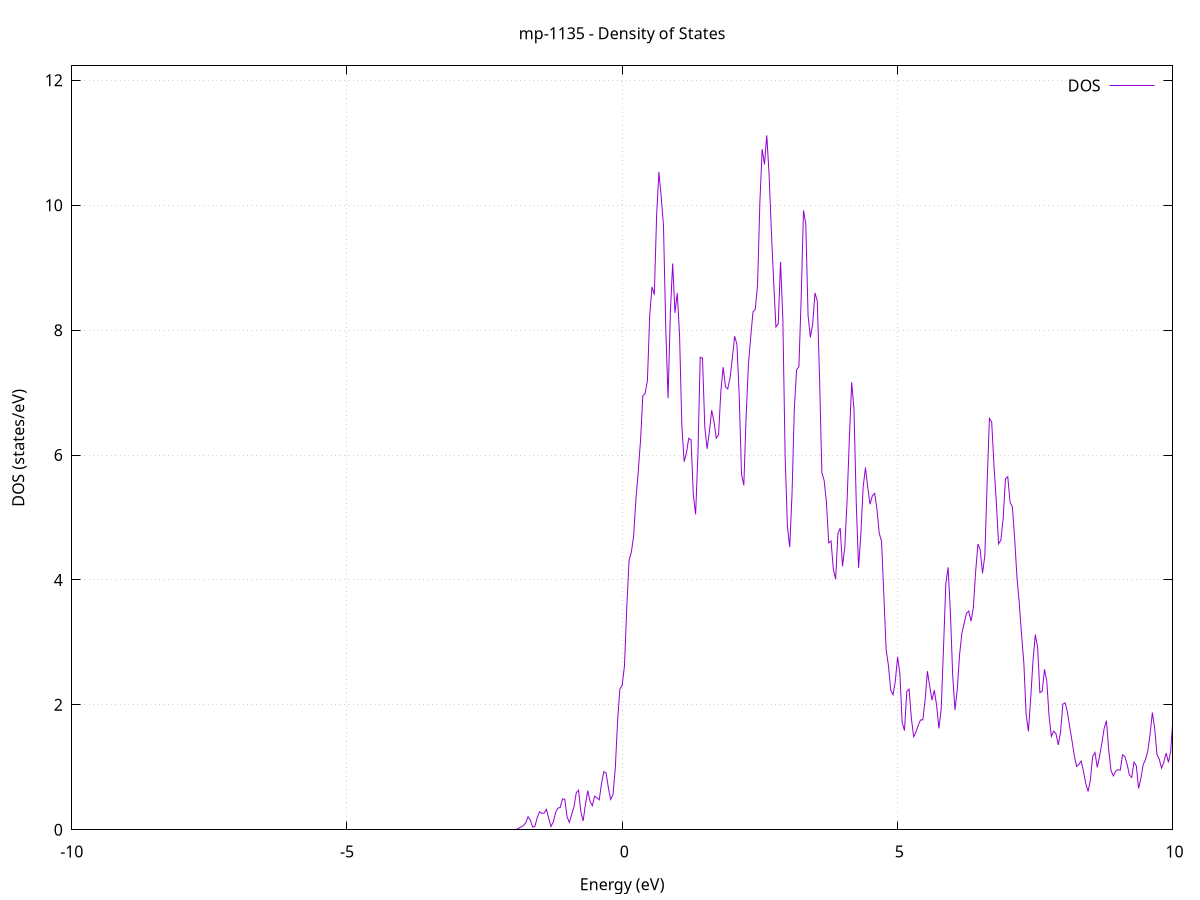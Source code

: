 set title 'mp-1135 - Density of States'
set xlabel 'Energy (eV)'
set ylabel 'DOS (states/eV)'
set grid
set xrange [-10:10]
set yrange [0:12.231]
set xzeroaxis lt -1
set terminal png size 800,600
set output 'mp-1135_dos_gnuplot.png'
plot '-' using 1:2 with lines title 'DOS'
-30.234800 0.000000
-30.193100 0.000000
-30.151400 0.000000
-30.109700 0.000000
-30.068000 0.000000
-30.026300 0.000000
-29.984600 0.000000
-29.942900 0.000000
-29.901200 0.000000
-29.859500 0.000000
-29.817800 0.000000
-29.776100 0.000000
-29.734400 0.000000
-29.692700 0.000000
-29.651000 0.000000
-29.609300 0.000000
-29.567600 0.000000
-29.525900 0.000000
-29.484200 0.000000
-29.442500 0.000000
-29.400800 0.000000
-29.359100 0.000000
-29.317400 0.000000
-29.275700 0.000000
-29.234000 0.000000
-29.192200 0.000000
-29.150500 0.000000
-29.108800 0.000000
-29.067100 0.000000
-29.025400 0.000000
-28.983700 0.000000
-28.942000 0.000000
-28.900300 0.000000
-28.858600 0.000000
-28.816900 0.000000
-28.775200 0.000000
-28.733500 0.000000
-28.691800 0.000000
-28.650100 0.000000
-28.608400 0.000000
-28.566700 0.000000
-28.525000 0.000000
-28.483300 0.000000
-28.441600 0.000000
-28.399900 0.000000
-28.358200 0.000000
-28.316500 0.000000
-28.274800 0.000000
-28.233100 0.000000
-28.191400 0.000000
-28.149700 0.000000
-28.107900 0.000000
-28.066200 0.000000
-28.024500 0.000000
-27.982800 0.000000
-27.941100 0.000000
-27.899400 0.000000
-27.857700 0.000000
-27.816000 0.000000
-27.774300 0.000000
-27.732600 0.000000
-27.690900 0.000000
-27.649200 0.000000
-27.607500 0.000000
-27.565800 0.000000
-27.524100 0.000000
-27.482400 0.000000
-27.440700 0.000000
-27.399000 0.000000
-27.357300 0.000000
-27.315600 0.000000
-27.273900 0.000000
-27.232200 0.000000
-27.190500 0.000000
-27.148800 0.000000
-27.107100 0.000000
-27.065300 0.000000
-27.023600 0.000000
-26.981900 0.000000
-26.940200 0.000000
-26.898500 0.000000
-26.856800 0.000000
-26.815100 0.000000
-26.773400 0.000000
-26.731700 0.000000
-26.690000 0.000000
-26.648300 0.000000
-26.606600 0.000000
-26.564900 0.005600
-26.523200 0.305300
-26.481500 4.961000
-26.439800 25.681700
-26.398100 48.224900
-26.356400 41.870800
-26.314700 19.056600
-26.273000 3.552300
-26.231300 0.209600
-26.189600 0.003500
-26.147900 0.000000
-26.106200 0.000000
-26.064500 0.000000
-26.022700 0.000000
-25.981000 0.000000
-25.939300 0.000000
-25.897600 0.000000
-25.855900 0.000000
-25.814200 0.000000
-25.772500 0.000000
-25.730800 0.000000
-25.689100 0.000000
-25.647400 0.000000
-25.605700 0.000000
-25.564000 0.000000
-25.522300 0.000000
-25.480600 0.000000
-25.438900 0.000000
-25.397200 0.000000
-25.355500 0.000000
-25.313800 0.000000
-25.272100 0.000000
-25.230400 0.000000
-25.188700 0.000000
-25.147000 0.000000
-25.105300 0.000000
-25.063600 0.000000
-25.021900 0.000000
-24.980200 0.000000
-24.938400 0.000000
-24.896700 0.000000
-24.855000 0.000000
-24.813300 0.000000
-24.771600 0.000000
-24.729900 0.000000
-24.688200 0.000000
-24.646500 0.000000
-24.604800 0.000000
-24.563100 0.000000
-24.521400 0.000000
-24.479700 0.000000
-24.438000 0.000000
-24.396300 0.000000
-24.354600 0.000000
-24.312900 0.000000
-24.271200 0.000000
-24.229500 0.000000
-24.187800 0.000000
-24.146100 0.000000
-24.104400 0.000000
-24.062700 0.000000
-24.021000 0.000000
-23.979300 0.000000
-23.937600 0.000000
-23.895800 0.000000
-23.854100 0.000000
-23.812400 0.000000
-23.770700 0.000000
-23.729000 0.000000
-23.687300 0.000000
-23.645600 0.000000
-23.603900 0.000000
-23.562200 0.000000
-23.520500 0.000000
-23.478800 0.000000
-23.437100 0.000000
-23.395400 0.000000
-23.353700 0.000000
-23.312000 0.000000
-23.270300 0.000000
-23.228600 0.000000
-23.186900 0.000000
-23.145200 0.000000
-23.103500 0.000000
-23.061800 0.000000
-23.020100 0.000000
-22.978400 0.000000
-22.936700 0.000000
-22.895000 0.000000
-22.853200 0.000000
-22.811500 0.000000
-22.769800 0.000000
-22.728100 0.000000
-22.686400 0.000000
-22.644700 0.000000
-22.603000 0.000000
-22.561300 0.000000
-22.519600 0.000000
-22.477900 0.000000
-22.436200 0.000000
-22.394500 0.000000
-22.352800 0.000000
-22.311100 0.000000
-22.269400 0.000000
-22.227700 0.000000
-22.186000 0.000000
-22.144300 0.000000
-22.102600 0.000000
-22.060900 0.000000
-22.019200 0.000000
-21.977500 0.000000
-21.935800 0.000000
-21.894100 0.000000
-21.852400 0.000000
-21.810700 0.000000
-21.768900 0.000000
-21.727200 0.000000
-21.685500 0.000000
-21.643800 0.000000
-21.602100 0.000000
-21.560400 0.000000
-21.518700 0.000000
-21.477000 0.000000
-21.435300 0.000000
-21.393600 0.000000
-21.351900 0.000000
-21.310200 0.000000
-21.268500 0.000000
-21.226800 0.000000
-21.185100 0.000000
-21.143400 0.000000
-21.101700 0.000000
-21.060000 0.000000
-21.018300 0.000000
-20.976600 0.000000
-20.934900 0.000000
-20.893200 0.000000
-20.851500 0.000000
-20.809800 0.000000
-20.768100 0.000000
-20.726300 0.000000
-20.684600 0.000000
-20.642900 0.000000
-20.601200 0.000000
-20.559500 0.000000
-20.517800 0.000000
-20.476100 0.000000
-20.434400 0.000000
-20.392700 0.000000
-20.351000 0.000000
-20.309300 0.000000
-20.267600 0.000000
-20.225900 0.000000
-20.184200 0.000000
-20.142500 0.000000
-20.100800 0.000000
-20.059100 0.000000
-20.017400 0.000000
-19.975700 0.000000
-19.934000 0.000000
-19.892300 0.000000
-19.850600 0.000000
-19.808900 0.000000
-19.767200 0.000000
-19.725500 0.000000
-19.683700 0.000000
-19.642000 0.000000
-19.600300 0.000000
-19.558600 0.000000
-19.516900 0.000000
-19.475200 0.000000
-19.433500 0.000000
-19.391800 0.000000
-19.350100 0.000000
-19.308400 0.000000
-19.266700 0.000000
-19.225000 0.000000
-19.183300 0.000000
-19.141600 0.000000
-19.099900 0.000000
-19.058200 0.000000
-19.016500 0.000000
-18.974800 0.000000
-18.933100 0.000000
-18.891400 0.000000
-18.849700 0.000000
-18.808000 0.000000
-18.766300 0.000000
-18.724600 0.000000
-18.682900 0.000000
-18.641200 0.000000
-18.599400 0.000000
-18.557700 0.000000
-18.516000 0.000000
-18.474300 0.000000
-18.432600 0.000000
-18.390900 0.000000
-18.349200 0.000000
-18.307500 0.000000
-18.265800 0.000000
-18.224100 0.000000
-18.182400 0.000000
-18.140700 0.000000
-18.099000 0.000000
-18.057300 0.000000
-18.015600 0.000000
-17.973900 0.000000
-17.932200 0.000000
-17.890500 0.000000
-17.848800 0.000000
-17.807100 0.000000
-17.765400 0.000000
-17.723700 0.000000
-17.682000 0.000000
-17.640300 0.000000
-17.598600 0.000000
-17.556800 0.000000
-17.515100 0.000000
-17.473400 0.000000
-17.431700 0.000000
-17.390000 0.000000
-17.348300 0.000000
-17.306600 0.000000
-17.264900 0.000000
-17.223200 0.000000
-17.181500 0.000000
-17.139800 0.000000
-17.098100 0.000000
-17.056400 0.000000
-17.014700 0.000000
-16.973000 0.000000
-16.931300 0.000000
-16.889600 0.000000
-16.847900 0.000000
-16.806200 0.000000
-16.764500 0.000000
-16.722800 0.000000
-16.681100 0.000000
-16.639400 0.000000
-16.597700 0.000000
-16.556000 0.000000
-16.514200 0.000000
-16.472500 0.000000
-16.430800 0.000000
-16.389100 0.000000
-16.347400 0.000000
-16.305700 0.000000
-16.264000 0.000000
-16.222300 0.000000
-16.180600 0.000000
-16.138900 0.000000
-16.097200 0.000000
-16.055500 0.000000
-16.013800 0.000000
-15.972100 0.000000
-15.930400 0.000000
-15.888700 0.000000
-15.847000 0.000000
-15.805300 0.000000
-15.763600 0.000000
-15.721900 0.000000
-15.680200 0.000000
-15.638500 0.000000
-15.596800 0.000000
-15.555100 0.000000
-15.513400 0.000000
-15.471700 0.000000
-15.429900 0.000000
-15.388200 0.000000
-15.346500 0.000000
-15.304800 0.000000
-15.263100 0.000000
-15.221400 0.000000
-15.179700 0.000000
-15.138000 0.000000
-15.096300 0.000000
-15.054600 0.000000
-15.012900 0.000000
-14.971200 0.000000
-14.929500 0.000000
-14.887800 0.000000
-14.846100 0.000000
-14.804400 0.000000
-14.762700 0.000000
-14.721000 0.000000
-14.679300 0.000000
-14.637600 0.000000
-14.595900 0.000000
-14.554200 0.000000
-14.512500 0.000000
-14.470800 0.000000
-14.429100 0.000000
-14.387300 0.000000
-14.345600 0.000000
-14.303900 0.000000
-14.262200 0.000000
-14.220500 0.000000
-14.178800 0.000000
-14.137100 0.000000
-14.095400 0.000000
-14.053700 0.000000
-14.012000 0.000000
-13.970300 0.000000
-13.928600 0.000000
-13.886900 0.000000
-13.845200 0.000000
-13.803500 0.000000
-13.761800 0.000000
-13.720100 0.000000
-13.678400 0.000000
-13.636700 0.000000
-13.595000 0.000000
-13.553300 0.000000
-13.511600 0.000000
-13.469900 0.000000
-13.428200 0.000000
-13.386500 0.000000
-13.344800 0.000000
-13.303000 0.000000
-13.261300 0.000000
-13.219600 0.000000
-13.177900 0.000000
-13.136200 0.000000
-13.094500 0.000000
-13.052800 0.000000
-13.011100 0.000000
-12.969400 0.000000
-12.927700 0.000000
-12.886000 0.000000
-12.844300 0.000000
-12.802600 0.000000
-12.760900 0.000000
-12.719200 0.000000
-12.677500 0.000000
-12.635800 0.000000
-12.594100 0.000000
-12.552400 0.000000
-12.510700 0.000000
-12.469000 0.000000
-12.427300 0.000000
-12.385600 0.000000
-12.343900 0.000000
-12.302200 0.000000
-12.260400 0.000000
-12.218700 0.000000
-12.177000 0.000000
-12.135300 0.000000
-12.093600 0.000000
-12.051900 0.000000
-12.010200 0.000000
-11.968500 0.000000
-11.926800 0.000000
-11.885100 0.000000
-11.843400 0.000000
-11.801700 0.000000
-11.760000 0.000000
-11.718300 0.000000
-11.676600 0.000000
-11.634900 0.000000
-11.593200 0.000000
-11.551500 0.000000
-11.509800 0.000000
-11.468100 0.000000
-11.426400 0.000000
-11.384700 0.000000
-11.343000 0.000000
-11.301300 0.000000
-11.259600 0.000000
-11.217800 0.000000
-11.176100 0.000000
-11.134400 0.000000
-11.092700 0.000000
-11.051000 0.000000
-11.009300 0.000000
-10.967600 0.000000
-10.925900 0.000000
-10.884200 0.000000
-10.842500 0.000000
-10.800800 0.000000
-10.759100 0.000000
-10.717400 0.000000
-10.675700 0.000000
-10.634000 0.000000
-10.592300 0.000000
-10.550600 0.000000
-10.508900 0.000000
-10.467200 0.000000
-10.425500 0.000000
-10.383800 0.000000
-10.342100 0.000000
-10.300400 0.000000
-10.258700 0.000000
-10.217000 0.000000
-10.175300 0.000000
-10.133500 0.000000
-10.091800 0.000000
-10.050100 0.000000
-10.008400 0.000000
-9.966700 0.000000
-9.925000 0.000000
-9.883300 0.000000
-9.841600 0.000000
-9.799900 0.000000
-9.758200 0.000000
-9.716500 0.000000
-9.674800 0.000000
-9.633100 0.000000
-9.591400 0.000000
-9.549700 0.000000
-9.508000 0.000000
-9.466300 0.000000
-9.424600 0.000000
-9.382900 0.000000
-9.341200 0.000000
-9.299500 0.000000
-9.257800 0.000000
-9.216100 0.000000
-9.174400 0.000000
-9.132700 0.000000
-9.090900 0.000000
-9.049200 0.000000
-9.007500 0.000000
-8.965800 0.000000
-8.924100 0.000000
-8.882400 0.000000
-8.840700 0.000000
-8.799000 0.000000
-8.757300 0.000000
-8.715600 0.000000
-8.673900 0.000000
-8.632200 0.000000
-8.590500 0.000000
-8.548800 0.000000
-8.507100 0.000000
-8.465400 0.000000
-8.423700 0.000000
-8.382000 0.000000
-8.340300 0.000000
-8.298600 0.000000
-8.256900 0.000000
-8.215200 0.000000
-8.173500 0.000000
-8.131800 0.000000
-8.090100 0.000000
-8.048300 0.000000
-8.006600 0.000000
-7.964900 0.000000
-7.923200 0.000000
-7.881500 0.000000
-7.839800 0.000000
-7.798100 0.000000
-7.756400 0.000000
-7.714700 0.000000
-7.673000 0.000000
-7.631300 0.000000
-7.589600 0.000000
-7.547900 0.000000
-7.506200 0.000000
-7.464500 0.000000
-7.422800 0.000000
-7.381100 0.000000
-7.339400 0.000000
-7.297700 0.000000
-7.256000 0.000000
-7.214300 0.000000
-7.172600 0.000000
-7.130900 0.000000
-7.089200 0.000000
-7.047500 0.000000
-7.005800 0.000000
-6.964000 0.000000
-6.922300 0.000000
-6.880600 0.000000
-6.838900 0.000000
-6.797200 0.000000
-6.755500 0.000000
-6.713800 0.000000
-6.672100 0.000000
-6.630400 0.000000
-6.588700 0.000000
-6.547000 0.000000
-6.505300 0.000000
-6.463600 0.000000
-6.421900 0.000000
-6.380200 0.000000
-6.338500 0.000000
-6.296800 0.000000
-6.255100 0.000000
-6.213400 0.000000
-6.171700 0.000000
-6.130000 0.000000
-6.088300 0.000000
-6.046600 0.000000
-6.004900 0.000000
-5.963200 0.000000
-5.921400 0.000000
-5.879700 0.000000
-5.838000 0.000000
-5.796300 0.000000
-5.754600 0.000000
-5.712900 0.000000
-5.671200 0.000000
-5.629500 0.000000
-5.587800 0.000000
-5.546100 0.000000
-5.504400 0.000000
-5.462700 0.000000
-5.421000 0.000000
-5.379300 0.000000
-5.337600 0.000000
-5.295900 0.000000
-5.254200 0.000000
-5.212500 0.000000
-5.170800 0.000000
-5.129100 0.000000
-5.087400 0.000000
-5.045700 0.000000
-5.004000 0.000000
-4.962300 0.000000
-4.920600 0.000000
-4.878800 0.000000
-4.837100 0.000000
-4.795400 0.000000
-4.753700 0.000000
-4.712000 0.000000
-4.670300 0.000000
-4.628600 0.000000
-4.586900 0.000000
-4.545200 0.000000
-4.503500 0.000000
-4.461800 0.000000
-4.420100 0.000000
-4.378400 0.000000
-4.336700 0.000000
-4.295000 0.000000
-4.253300 0.000000
-4.211600 0.000000
-4.169900 0.000000
-4.128200 0.000000
-4.086500 0.000000
-4.044800 0.000000
-4.003100 0.000000
-3.961400 0.000000
-3.919700 0.000000
-3.878000 0.000000
-3.836300 0.000000
-3.794500 0.000000
-3.752800 0.000000
-3.711100 0.000000
-3.669400 0.000000
-3.627700 0.000000
-3.586000 0.000000
-3.544300 0.000000
-3.502600 0.000000
-3.460900 0.000000
-3.419200 0.000000
-3.377500 0.000000
-3.335800 0.000000
-3.294100 0.000000
-3.252400 0.000000
-3.210700 0.000000
-3.169000 0.000000
-3.127300 0.000000
-3.085600 0.000000
-3.043900 0.000000
-3.002200 0.000000
-2.960500 0.000000
-2.918800 0.000000
-2.877100 0.000000
-2.835400 0.000000
-2.793700 0.000000
-2.751900 0.000000
-2.710200 0.000000
-2.668500 0.000000
-2.626800 0.000000
-2.585100 0.000000
-2.543400 0.000000
-2.501700 0.000000
-2.460000 0.000000
-2.418300 0.000000
-2.376600 0.000000
-2.334900 0.000000
-2.293200 0.000000
-2.251500 0.000000
-2.209800 0.000000
-2.168100 0.000000
-2.126400 0.000000
-2.084700 0.000000
-2.043000 0.000000
-2.001300 0.000000
-1.959600 0.000700
-1.917900 0.007300
-1.876200 0.026300
-1.834500 0.046800
-1.792800 0.066400
-1.751100 0.114700
-1.709400 0.208400
-1.667600 0.155100
-1.625900 0.042500
-1.584200 0.057500
-1.542500 0.195800
-1.500800 0.288200
-1.459100 0.264400
-1.417400 0.266300
-1.375700 0.327900
-1.334000 0.177600
-1.292300 0.053000
-1.250600 0.127400
-1.208900 0.277700
-1.167200 0.346800
-1.125500 0.356500
-1.083800 0.495800
-1.042100 0.488500
-1.000400 0.203800
-0.958700 0.119400
-0.917000 0.246400
-0.875300 0.368600
-0.833600 0.591400
-0.791900 0.633700
-0.750200 0.289900
-0.708500 0.141400
-0.666800 0.407700
-0.625000 0.627500
-0.583300 0.454700
-0.541600 0.385100
-0.499900 0.538000
-0.458200 0.512300
-0.416500 0.479400
-0.374800 0.738800
-0.333100 0.929000
-0.291400 0.908200
-0.249700 0.668900
-0.208000 0.485400
-0.166300 0.559800
-0.124600 0.984700
-0.082900 1.739600
-0.041200 2.254800
0.000500 2.314900
0.042200 2.622200
0.083900 3.556000
0.125600 4.314300
0.167300 4.446000
0.209000 4.705900
0.250700 5.299800
0.292400 5.734600
0.334100 6.233500
0.375800 6.948700
0.417600 6.985900
0.459300 7.192000
0.501000 8.235600
0.542700 8.693200
0.584400 8.566000
0.626100 9.825800
0.667800 10.534800
0.709500 10.136900
0.751200 9.671200
0.792900 8.017700
0.834600 6.908200
0.876300 8.295600
0.918000 9.066900
0.959700 8.276200
1.001400 8.594700
1.043100 7.925900
1.084800 6.470600
1.126500 5.894300
1.168200 6.034100
1.209900 6.268500
1.251600 6.244600
1.293300 5.360000
1.335000 5.051300
1.376700 6.006500
1.418400 7.565600
1.460100 7.549500
1.501900 6.447800
1.543600 6.098800
1.585300 6.374500
1.627000 6.717400
1.668700 6.535500
1.710400 6.269500
1.752100 6.325500
1.793800 7.025600
1.835500 7.407600
1.877200 7.094200
1.918900 7.058300
1.960600 7.234900
2.002300 7.550200
2.044000 7.903000
2.085700 7.772300
2.127400 6.948000
2.169100 5.691100
2.210800 5.515500
2.252500 6.612300
2.294200 7.443500
2.335900 7.887200
2.377600 8.292500
2.419300 8.334500
2.461000 8.735600
2.502700 10.046500
2.544500 10.897300
2.586200 10.653600
2.627900 11.118800
2.669600 10.494500
2.711300 9.585000
2.753000 8.769500
2.794700 8.051100
2.836400 8.101600
2.878100 9.091300
2.919800 8.186300
2.961500 5.973400
3.003200 4.861700
3.044900 4.524800
3.086600 5.372000
3.128300 6.736700
3.170000 7.366700
3.211700 7.412900
3.253400 8.523200
3.295100 9.916300
3.336800 9.701000
3.378500 8.230200
3.420200 7.884800
3.461900 8.094400
3.503600 8.595700
3.545300 8.467500
3.587100 7.231700
3.628800 5.717500
3.670500 5.592500
3.712200 5.238600
3.753900 4.592900
3.795600 4.623700
3.837300 4.172100
3.879000 4.010500
3.920700 4.745300
3.962400 4.829200
4.004100 4.218200
4.045800 4.526200
4.087500 5.277600
4.129200 6.282500
4.170900 7.165900
4.212600 6.724500
4.254300 5.217500
4.296000 4.195000
4.337700 4.739900
4.379400 5.490100
4.421100 5.798300
4.462800 5.478300
4.504500 5.211900
4.546200 5.347600
4.587900 5.386700
4.629600 5.134500
4.671400 4.747500
4.713100 4.619600
4.754800 3.765900
4.796500 2.882600
4.838200 2.631300
4.879900 2.234600
4.921600 2.161600
4.963300 2.374800
5.005000 2.768000
5.046700 2.491200
5.088400 1.714600
5.130100 1.588500
5.171800 2.217200
5.213500 2.252800
5.255200 1.786000
5.296900 1.490600
5.338600 1.566300
5.380300 1.675100
5.422000 1.758800
5.463700 1.760000
5.505400 2.083300
5.547100 2.539300
5.588800 2.294700
5.630500 2.076200
5.672200 2.234600
5.714000 1.992800
5.755700 1.624200
5.797400 1.934600
5.839100 2.898000
5.880800 3.942000
5.922500 4.201100
5.964200 3.483200
6.005900 2.479000
6.047600 1.918700
6.089300 2.246300
6.131000 2.800700
6.172700 3.145500
6.214400 3.303300
6.256100 3.465400
6.297800 3.502300
6.339500 3.338600
6.381200 3.555600
6.422900 4.129000
6.464600 4.575300
6.506300 4.483500
6.548000 4.108400
6.589700 4.388500
6.631400 5.530200
6.673100 6.586300
6.714800 6.527500
6.756600 5.827700
6.798300 5.253600
6.840000 4.576400
6.881700 4.640400
6.923400 4.990500
6.965100 5.620100
7.006800 5.653300
7.048500 5.246500
7.090200 5.170900
7.131900 4.662200
7.173600 4.047500
7.215300 3.631800
7.257000 3.125300
7.298700 2.676200
7.340400 1.851900
7.382100 1.574400
7.423800 2.111800
7.465500 2.706400
7.507200 3.124100
7.548900 2.925200
7.590600 2.195100
7.632300 2.219600
7.674000 2.568600
7.715700 2.381600
7.757400 1.817900
7.799100 1.496600
7.840900 1.578900
7.882600 1.538300
7.924300 1.358600
7.966000 1.563400
8.007700 2.011400
8.049400 2.031800
8.091100 1.880100
8.132800 1.641400
8.174500 1.421900
8.216200 1.184300
8.257900 1.013100
8.299600 1.047700
8.341300 1.101200
8.383000 0.935500
8.424700 0.736200
8.466400 0.613600
8.508100 0.800600
8.549800 1.176300
8.591500 1.236000
8.633200 0.998400
8.674900 1.179000
8.716600 1.389200
8.758300 1.623400
8.800000 1.746800
8.841700 1.269600
8.883500 0.947300
8.925200 0.862400
8.966900 0.939200
9.008600 0.961000
9.050300 0.953500
9.092000 1.199500
9.133700 1.173400
9.175400 1.048500
9.217100 0.876400
9.258800 0.839400
9.300500 1.083300
9.342200 1.025900
9.383900 0.662200
9.425600 0.822300
9.467300 1.043500
9.509000 1.123600
9.550700 1.258200
9.592400 1.527700
9.634100 1.877200
9.675800 1.626800
9.717500 1.205600
9.759200 1.131500
9.800900 0.986400
9.842600 1.081700
9.884300 1.228300
9.926100 1.079500
9.967800 1.265200
10.009500 1.805900
10.051200 1.714100
10.092900 1.522000
10.134600 1.623000
10.176300 1.301500
10.218000 1.133100
10.259700 1.171500
10.301400 0.984300
10.343100 0.781000
10.384800 1.084300
10.426500 1.085500
10.468200 0.762000
10.509900 0.732800
10.551600 0.638400
10.593300 0.598100
10.635000 0.481500
10.676700 0.408600
10.718400 0.806700
10.760100 1.277000
10.801800 0.883400
10.843500 0.357900
10.885200 0.352400
10.926900 0.662700
10.968600 0.731900
11.010400 0.580700
11.052100 0.684900
11.093800 0.874200
11.135500 0.695300
11.177200 0.505200
11.218900 0.469100
11.260600 0.423100
11.302300 0.251300
11.344000 0.389200
11.385700 0.798800
11.427400 0.728300
11.469100 0.448800
11.510800 0.666000
11.552500 0.891600
11.594200 0.579600
11.635900 0.465400
11.677600 0.654600
11.719300 0.656000
11.761000 0.685600
11.802700 1.007400
11.844400 1.424000
11.886100 1.596500
11.927800 1.305700
11.969500 0.958700
12.011200 0.871300
12.053000 0.671200
12.094700 0.546600
12.136400 0.361400
12.178100 0.299400
12.219800 0.387700
12.261500 0.365500
12.303200 0.475300
12.344900 0.743700
12.386600 1.241900
12.428300 1.718900
12.470000 1.386200
12.511700 0.634500
12.553400 0.444900
12.595100 0.471300
12.636800 0.280800
12.678500 0.193700
12.720200 0.255000
12.761900 0.275500
12.803600 0.524400
12.845300 0.721500
12.887000 0.481700
12.928700 0.376800
12.970400 0.667200
13.012100 0.861500
13.053800 1.070300
13.095500 1.728000
13.137300 2.222800
13.179000 1.894100
13.220700 1.574000
13.262400 1.544300
13.304100 2.130500
13.345800 2.471900
13.387500 1.936000
13.429200 1.547500
13.470900 1.509300
13.512600 2.091900
13.554300 2.641100
13.596000 2.406100
13.637700 1.525800
13.679400 1.175700
13.721100 1.488200
13.762800 1.517100
13.804500 1.432200
13.846200 1.678500
13.887900 1.764800
13.929600 1.513900
13.971300 1.328700
14.013000 1.256700
14.054700 1.056100
14.096400 0.869000
14.138100 1.049300
14.179900 1.666100
14.221600 1.952600
14.263300 1.652000
14.305000 1.118200
14.346700 0.761600
14.388400 0.816300
14.430100 1.346400
14.471800 1.757100
14.513500 1.628800
14.555200 1.417400
14.596900 1.614100
14.638600 1.729700
14.680300 1.537000
14.722000 1.611900
14.763700 1.307500
14.805400 1.011100
14.847100 1.149600
14.888800 1.304000
14.930500 1.181000
14.972200 0.946200
15.013900 1.035900
15.055600 1.084800
15.097300 0.832400
15.139000 0.895900
15.180700 1.487700
15.222500 1.678000
15.264200 1.516200
15.305900 1.251700
15.347600 0.955300
15.389300 0.894800
15.431000 0.745700
15.472700 0.949800
15.514400 1.528000
15.556100 1.876500
15.597800 2.058100
15.639500 2.181300
15.681200 2.020500
15.722900 1.633300
15.764600 1.239400
15.806300 1.646400
15.848000 1.923000
15.889700 1.219500
15.931400 0.963500
15.973100 1.541200
16.014800 2.013900
16.056500 1.936500
16.098200 1.746100
16.139900 1.845900
16.181600 1.706800
16.223300 1.313000
16.265000 1.086500
16.306800 1.302300
16.348500 1.456800
16.390200 1.397900
16.431900 1.637600
16.473600 1.980800
16.515300 1.750700
16.557000 1.389300
16.598700 1.536200
16.640400 1.869600
16.682100 2.225900
16.723800 2.274100
16.765500 2.129600
16.807200 2.300100
16.848900 2.093100
16.890600 2.011100
16.932300 2.370900
16.974000 1.914600
17.015700 1.463600
17.057400 1.601100
17.099100 1.647000
17.140800 1.873600
17.182500 2.003000
17.224200 2.200000
17.265900 2.430800
17.307600 1.976000
17.349400 1.750400
17.391100 1.632900
17.432800 1.419700
17.474500 1.804800
17.516200 2.140800
17.557900 1.674000
17.599600 1.364800
17.641300 1.403800
17.683000 1.674800
17.724700 2.096100
17.766400 2.376100
17.808100 2.774700
17.849800 2.249000
17.891500 1.481800
17.933200 1.198000
17.974900 1.268800
18.016600 1.497500
18.058300 2.044500
18.100000 2.551200
18.141700 2.264300
18.183400 1.961600
18.225100 1.966200
18.266800 1.807400
18.308500 1.389500
18.350200 1.341800
18.392000 1.746300
18.433700 1.902900
18.475400 1.984400
18.517100 2.434900
18.558800 2.633900
18.600500 2.556300
18.642200 2.509300
18.683900 2.587800
18.725600 2.922500
18.767300 2.966600
18.809000 2.889000
18.850700 2.901800
18.892400 2.797700
18.934100 2.815200
18.975800 2.954700
19.017500 2.700400
19.059200 2.371100
19.100900 2.609300
19.142600 2.865900
19.184300 2.271500
19.226000 1.642600
19.267700 1.676600
19.309400 1.419900
19.351100 1.146000
19.392800 1.012100
19.434500 0.831300
19.476300 1.280300
19.518000 2.042700
19.559700 2.288900
19.601400 2.309600
19.643100 2.527000
19.684800 2.787300
19.726500 2.699100
19.768200 2.477000
19.809900 2.434100
19.851600 2.437600
19.893300 2.169000
19.935000 2.325900
19.976700 2.950000
20.018400 3.112600
20.060100 2.893300
20.101800 2.900400
20.143500 2.585100
20.185200 2.144700
20.226900 2.113700
20.268600 2.455500
20.310300 2.354600
20.352000 2.168900
20.393700 2.102000
20.435400 1.823100
20.477100 1.553400
20.518900 1.518800
20.560600 1.214300
20.602300 0.945200
20.644000 1.671000
20.685700 2.002900
20.727400 1.492300
20.769100 1.766300
20.810800 2.264400
20.852500 2.468400
20.894200 2.705700
20.935900 2.813000
20.977600 2.871400
21.019300 2.941900
21.061000 2.403900
21.102700 1.877100
21.144400 2.266800
21.186100 2.802000
21.227800 3.113700
21.269500 3.663400
21.311200 3.601500
21.352900 2.588900
21.394600 2.456700
21.436300 3.095700
21.478000 2.863800
21.519700 2.309200
21.561500 2.660200
21.603200 3.606000
21.644900 4.051600
21.686600 3.573300
21.728300 3.285100
21.770000 2.968700
21.811700 2.768000
21.853400 2.615800
21.895100 2.041900
21.936800 1.888800
21.978500 1.994100
22.020200 2.061000
22.061900 2.163000
22.103600 2.480200
22.145300 2.892200
22.187000 2.881900
22.228700 2.286100
22.270400 2.230300
22.312100 2.950800
22.353800 2.758700
22.395500 2.234200
22.437200 2.184800
22.478900 2.370500
22.520600 2.523000
22.562300 2.261600
22.604000 2.117700
22.645800 2.401400
22.687500 2.772300
22.729200 2.741200
22.770900 2.498900
22.812600 2.275700
22.854300 2.276800
22.896000 2.208900
22.937700 2.496800
22.979400 3.196800
23.021100 3.509100
23.062800 2.951900
23.104500 2.138500
23.146200 1.741700
23.187900 1.982700
23.229600 2.476000
23.271300 2.233100
23.313000 1.773000
23.354700 1.667000
23.396400 1.379400
23.438100 1.314500
23.479800 1.766400
23.521500 2.138500
23.563200 1.856100
23.604900 1.423200
23.646600 1.342900
23.688400 1.235600
23.730100 1.188400
23.771800 1.182600
23.813500 1.414800
23.855200 1.372400
23.896900 1.311700
23.938600 1.663700
23.980300 1.945000
24.022000 1.823000
24.063700 1.878300
24.105400 2.295300
24.147100 2.120500
24.188800 1.594400
24.230500 1.396300
24.272200 1.240200
24.313900 1.317600
24.355600 1.563700
24.397300 1.619600
24.439000 1.233700
24.480700 1.171200
24.522400 1.410200
24.564100 1.839600
24.605800 1.706100
24.647500 1.333800
24.689200 1.369100
24.731000 1.489500
24.772700 1.465800
24.814400 1.606700
24.856100 2.066100
24.897800 2.429800
24.939500 2.033700
24.981200 1.815600
25.022900 2.294400
25.064600 2.623800
25.106300 2.261600
25.148000 2.026700
25.189700 2.116400
25.231400 2.728400
25.273100 3.049200
25.314800 2.653300
25.356500 2.188700
25.398200 1.870200
25.439900 2.376900
25.481600 3.381200
25.523300 3.365200
25.565000 2.529200
25.606700 2.220200
25.648400 2.331800
25.690100 2.644000
25.731800 2.430100
25.773500 2.084700
25.815300 2.408200
25.857000 2.702700
25.898700 2.569600
25.940400 2.682000
25.982100 2.996700
26.023800 3.184400
26.065500 3.388100
26.107200 2.926400
26.148900 2.901500
26.190600 3.526100
26.232300 3.902300
26.274000 3.880100
26.315700 3.745000
26.357400 3.907900
26.399100 3.765200
26.440800 3.279600
26.482500 2.845600
26.524200 2.625200
26.565900 2.448300
26.607600 2.289600
26.649300 2.505000
26.691000 2.764700
26.732700 3.245700
26.774400 10.110500
26.816100 50.341900
26.857900 114.031200
26.899600 126.834000
26.941300 74.740000
26.983000 19.064500
27.024700 8.848900
27.066400 20.154200
27.108100 22.448600
27.149800 9.780600
27.191500 3.697600
27.233200 2.894800
27.274900 3.014300
27.316600 3.157400
27.358300 3.113700
27.400000 2.784000
27.441700 2.651400
27.483400 2.977200
27.525100 3.335600
27.566800 3.175000
27.608500 1.957700
27.650200 1.234500
27.691900 1.514100
27.733600 1.864500
27.775300 1.852400
27.817000 1.799500
27.858700 1.868000
27.900400 2.190500
27.942200 2.362300
27.983900 1.904200
28.025600 1.636900
28.067300 1.718200
28.109000 1.833000
28.150700 1.922300
28.192400 2.120000
28.234100 2.535900
28.275800 2.420100
28.317500 2.139500
28.359200 1.841200
28.400900 1.525900
28.442600 1.311800
28.484300 1.220200
28.526000 1.058900
28.567700 0.747400
28.609400 0.789200
28.651100 1.112100
28.692800 1.308000
28.734500 1.512800
28.776200 1.769500
28.817900 1.670100
28.859600 1.252100
28.901300 1.035700
28.943000 0.954400
28.984800 1.059600
29.026500 1.360800
29.068200 1.401000
29.109900 1.277200
29.151600 1.062100
29.193300 1.127300
29.235000 1.332800
29.276700 1.191200
29.318400 1.274700
29.360100 1.555000
29.401800 1.470900
29.443500 1.200000
29.485200 1.288200
29.526900 1.370600
29.568600 1.396500
29.610300 1.549300
29.652000 1.434100
29.693700 1.366300
29.735400 1.654800
29.777100 1.970300
29.818800 1.727700
29.860500 1.521700
29.902200 2.418500
29.943900 2.471400
29.985600 1.516200
30.027400 1.201500
30.069100 1.359800
30.110800 1.868300
30.152500 1.896800
30.194200 2.096700
30.235900 2.495400
30.277600 2.545500
30.319300 2.503400
30.361000 2.551500
30.402700 2.120700
30.444400 1.622400
30.486100 2.053400
30.527800 2.702300
30.569500 2.590700
30.611200 2.497700
30.652900 2.561100
30.694600 2.259900
30.736300 2.156100
30.778000 2.479500
30.819700 2.741800
30.861400 3.024900
30.903100 2.921100
30.944800 2.499200
30.986500 2.428800
31.028200 2.374600
31.069900 2.673000
31.111700 3.170000
31.153400 3.578700
31.195100 3.341400
31.236800 2.673400
31.278500 2.457100
31.320200 2.955100
31.361900 3.131500
31.403600 2.769600
31.445300 2.539700
31.487000 2.682500
31.528700 2.818600
31.570400 2.646100
31.612100 2.472400
31.653800 2.658000
31.695500 3.092300
31.737200 2.929500
31.778900 2.348200
31.820600 2.299400
31.862300 2.257200
31.904000 2.065100
31.945700 1.814200
31.987400 1.619700
32.029100 1.980200
32.070800 2.579500
32.112500 3.022600
32.154300 2.997900
32.196000 2.794300
32.237700 2.703800
32.279400 2.591500
32.321100 2.388900
32.362800 2.895300
32.404500 3.649000
32.446200 3.424300
32.487900 2.428200
32.529600 1.985300
32.571300 1.686000
32.613000 1.676800
32.654700 1.791400
32.696400 1.933300
32.738100 1.967500
32.779800 1.706000
32.821500 2.091500
32.863200 3.008300
32.904900 3.329800
32.946600 2.824600
32.988300 2.560100
33.030000 2.973900
33.071700 3.342200
33.113400 3.265000
33.155100 3.216500
33.196900 3.153500
33.238600 3.270900
33.280300 3.042500
33.322000 3.165400
33.363700 3.524300
33.405400 3.067400
33.447100 2.604900
33.488800 3.016700
33.530500 3.175600
33.572200 2.651700
33.613900 2.119300
33.655600 2.532200
33.697300 3.480700
33.739000 3.930400
33.780700 4.276200
33.822400 3.928200
33.864100 3.189900
33.905800 3.109400
33.947500 3.159300
33.989200 3.113200
34.030900 2.634300
34.072600 2.610600
34.114300 3.037300
34.156000 3.067900
34.197700 3.300300
34.239400 3.183400
34.281200 2.823200
34.322900 2.981000
34.364600 3.877500
34.406300 4.414200
34.448000 3.828300
34.489700 3.239600
34.531400 3.080300
34.573100 3.281100
34.614800 3.766100
34.656500 4.141800
34.698200 3.671100
34.739900 3.083300
34.781600 2.582200
34.823300 2.272500
34.865000 2.958400
34.906700 3.268000
34.948400 2.712800
34.990100 3.111700
35.031800 3.741800
35.073500 3.539700
35.115200 3.138900
35.156900 2.598300
35.198600 2.949500
35.240300 3.417600
35.282000 3.195700
35.323800 3.050400
35.365500 3.050300
35.407200 2.676700
35.448900 2.544600
35.490600 2.998000
35.532300 3.715400
35.574000 3.737200
35.615700 3.193400
35.657400 2.916200
35.699100 2.943000
35.740800 3.256600
35.782500 3.553900
35.824200 3.216300
35.865900 2.593100
35.907600 2.450900
35.949300 2.953400
35.991000 2.784700
36.032700 2.406400
36.074400 2.106900
36.116100 2.097600
36.157800 2.038500
36.199500 1.634100
36.241200 1.605000
36.282900 1.991100
36.324600 2.263000
36.366400 2.578900
36.408100 2.963700
36.449800 2.883800
36.491500 2.750500
36.533200 3.024200
36.574900 3.375000
36.616600 3.881200
36.658300 4.324000
36.700000 3.850800
36.741700 2.720800
36.783400 2.351500
36.825100 2.498200
36.866800 2.149300
36.908500 2.007800
36.950200 2.602400
36.991900 3.164300
37.033600 3.193700
37.075300 2.785400
37.117000 2.741600
37.158700 2.835500
37.200400 2.311900
37.242100 1.980200
37.283800 2.425300
37.325500 2.711100
37.367200 2.529100
37.408900 2.369600
37.450700 2.346500
37.492400 2.134300
37.534100 2.237800
37.575800 2.285600
37.617500 2.135800
37.659200 1.875800
37.700900 2.079600
37.742600 3.015800
37.784300 3.135700
37.826000 2.609700
37.867700 2.592900
37.909400 2.961300
37.951100 2.903400
37.992800 2.364600
38.034500 2.432400
38.076200 2.457500
38.117900 1.951600
38.159600 1.808400
38.201300 2.063000
38.243000 2.405100
38.284700 2.827700
38.326400 2.648500
38.368100 2.116000
38.409800 2.083800
38.451500 2.287200
38.493300 2.196700
38.535000 1.717700
38.576700 1.256000
38.618400 1.448300
38.660100 2.232400
38.701800 2.796900
38.743500 2.721000
38.785200 2.529600
38.826900 2.402200
38.868600 2.616800
38.910300 2.680800
38.952000 2.797600
38.993700 3.060900
39.035400 2.909700
39.077100 3.688100
39.118800 4.524400
39.160500 4.686200
39.202200 4.786000
39.243900 4.403100
39.285600 4.759000
39.327300 6.541600
39.369000 7.430500
39.410700 7.034900
39.452400 7.141000
39.494100 6.936700
39.535800 5.819700
39.577600 4.145100
39.619300 3.043000
39.661000 3.468800
39.702700 3.450100
39.744400 2.592500
39.786100 2.637500
39.827800 2.965700
39.869500 3.059300
39.911200 3.017600
39.952900 3.120200
39.994600 3.002600
40.036300 2.341700
40.078000 1.646400
40.119700 1.742900
40.161400 2.179100
40.203100 2.091700
40.244800 2.045400
40.286500 2.501500
40.328200 3.516000
40.369900 4.459600
40.411600 4.030700
40.453300 2.808900
40.495000 2.233500
40.536700 2.760400
40.578400 3.155500
40.620200 3.374700
40.661900 3.431500
40.703600 2.845500
40.745300 2.471900
40.787000 2.927600
40.828700 3.986300
40.870400 3.550200
40.912100 2.552400
40.953800 2.865900
40.995500 3.217100
41.037200 3.006300
41.078900 2.891700
41.120600 2.539900
41.162300 2.319600
41.204000 2.779800
41.245700 3.251700
41.287400 3.074700
41.329100 3.463800
41.370800 4.246200
41.412500 4.143900
41.454200 3.419400
41.495900 2.570300
41.537600 2.409700
41.579300 3.024100
41.621000 3.235400
41.662800 2.873800
41.704500 3.245200
41.746200 3.455800
41.787900 2.753300
41.829600 2.664100
41.871300 3.524600
41.913000 4.078500
41.954700 3.803500
41.996400 3.324500
42.038100 2.507700
42.079800 2.054100
42.121500 2.956200
42.163200 3.984800
42.204900 3.606200
42.246600 3.281800
42.288300 3.641700
42.330000 4.149100
42.371700 3.903100
42.413400 3.591400
42.455100 3.441800
42.496800 3.057000
42.538500 3.199100
42.580200 3.315800
42.621900 2.918400
42.663600 3.051000
42.705300 3.561600
42.747100 3.724900
42.788800 3.533200
42.830500 3.231500
42.872200 3.370300
42.913900 3.737900
42.955600 3.813800
42.997300 3.833400
43.039000 3.542700
43.080700 3.052300
43.122400 3.014400
43.164100 3.291700
43.205800 3.934600
43.247500 4.341400
43.289200 4.272200
43.330900 3.671700
43.372600 3.031700
43.414300 2.799800
43.456000 2.684100
43.497700 2.688400
43.539400 2.972300
43.581100 3.541700
43.622800 4.330100
43.664500 4.204200
43.706200 3.632100
43.747900 3.691300
43.789700 3.138000
43.831400 2.658200
43.873100 3.240800
43.914800 3.751000
43.956500 3.395700
43.998200 3.063300
44.039900 2.719800
44.081600 2.402400
44.123300 2.484600
44.165000 2.316400
44.206700 2.480000
44.248400 2.950800
44.290100 3.296600
44.331800 3.416900
44.373500 3.080500
44.415200 2.975400
44.456900 3.452400
44.498600 4.169800
44.540300 4.496400
44.582000 3.950600
44.623700 3.289500
44.665400 3.830900
44.707100 3.807200
44.748800 3.004900
44.790500 2.866600
44.832300 2.660500
44.874000 2.075300
44.915700 2.334300
44.957400 2.950900
44.999100 3.332700
45.040800 3.911700
45.082500 3.473800
45.124200 2.754200
45.165900 2.867200
45.207600 3.139200
45.249300 3.013200
45.291000 3.075800
45.332700 3.636800
45.374400 3.929900
45.416100 3.633500
45.457800 3.172800
45.499500 3.204600
45.541200 3.541700
45.582900 3.677900
45.624600 3.447600
45.666300 3.459300
45.708000 2.835200
45.749700 2.249200
45.791400 2.451200
45.833100 2.619600
45.874800 2.358300
45.916600 2.097300
45.958300 2.129400
46.000000 2.626600
46.041700 3.211500
46.083400 3.140400
46.125100 2.721400
46.166800 2.349100
46.208500 2.278700
46.250200 2.582900
46.291900 2.843000
46.333600 3.534900
46.375300 3.334100
46.417000 2.534300
46.458700 2.537700
46.500400 2.959500
46.542100 3.563100
46.583800 4.030500
46.625500 3.647700
46.667200 3.202800
46.708900 3.125900
46.750600 2.932600
46.792300 2.418400
46.834000 1.846300
46.875700 1.808400
46.917400 2.255100
46.959200 2.526300
47.000900 2.536100
47.042600 2.684600
47.084300 2.683600
47.126000 2.747300
47.167700 2.852100
47.209400 2.530300
47.251100 2.426700
47.292800 3.242500
47.334500 3.823700
47.376200 3.462300
47.417900 3.375000
47.459600 3.371200
47.501300 2.853600
47.543000 2.594400
47.584700 2.720400
47.626400 2.283100
47.668100 1.809800
47.709800 1.759200
47.751500 1.900900
47.793200 2.152600
47.834900 2.261800
47.876600 2.315300
47.918300 2.031900
47.960000 1.724100
48.001800 1.399400
48.043500 1.083000
48.085200 1.103400
48.126900 1.228100
48.168600 1.207300
48.210300 0.795300
48.252000 0.618500
48.293700 0.760100
48.335400 0.843100
48.377100 0.737800
48.418800 0.686400
48.460500 0.726000
48.502200 0.822500
48.543900 0.696300
48.585600 0.307200
48.627300 0.125400
48.669000 0.110400
48.710700 0.065400
48.752400 0.016000
48.794100 0.001300
48.835800 0.000100
48.877500 0.001100
48.919200 0.016800
48.960900 0.072200
49.002600 0.092500
49.044300 0.035300
49.086100 0.003900
49.127800 0.000100
49.169500 0.000300
49.211200 0.007500
49.252900 0.056700
49.294600 0.135900
49.336300 0.127600
49.378000 0.073800
49.419700 0.033400
49.461400 0.008000
49.503100 0.000700
49.544800 0.000000
49.586500 0.000000
49.628200 0.000000
49.669900 0.000000
49.711600 0.000000
49.753300 0.000000
49.795000 0.000000
49.836700 0.000000
49.878400 0.000000
49.920100 0.000000
49.961800 0.000000
50.003500 0.000000
50.045200 0.000000
50.086900 0.000000
50.128700 0.000000
50.170400 0.000000
50.212100 0.000000
50.253800 0.000000
50.295500 0.000000
50.337200 0.000000
50.378900 0.000000
50.420600 0.000000
50.462300 0.000000
50.504000 0.000000
50.545700 0.000000
50.587400 0.000000
50.629100 0.000000
50.670800 0.000000
50.712500 0.000000
50.754200 0.000000
50.795900 0.000000
50.837600 0.000000
50.879300 0.000000
50.921000 0.000000
50.962700 0.000000
51.004400 0.000000
51.046100 0.000000
51.087800 0.000000
51.129500 0.000000
51.171300 0.000000
51.213000 0.000000
51.254700 0.000000
51.296400 0.000000
51.338100 0.000000
51.379800 0.000000
51.421500 0.000000
51.463200 0.000000
51.504900 0.000000
51.546600 0.000000
51.588300 0.000000
51.630000 0.000000
51.671700 0.000000
51.713400 0.000000
51.755100 0.000000
51.796800 0.000000
51.838500 0.000000
51.880200 0.000000
51.921900 0.000000
51.963600 0.000000
52.005300 0.000000
52.047000 0.000000
52.088700 0.000000
52.130400 0.000000
52.172100 0.000000
52.213800 0.000000
52.255600 0.000000
52.297300 0.000000
52.339000 0.000000
52.380700 0.000000
52.422400 0.000000
52.464100 0.000000
52.505800 0.000000
52.547500 0.000000
52.589200 0.000000
52.630900 0.000000
52.672600 0.000000
52.714300 0.000000
52.756000 0.000000
52.797700 0.000000
52.839400 0.000000
52.881100 0.000000
52.922800 0.000000
52.964500 0.000000
53.006200 0.000000
53.047900 0.000000
53.089600 0.000000
53.131300 0.000000
53.173000 0.000000
e
